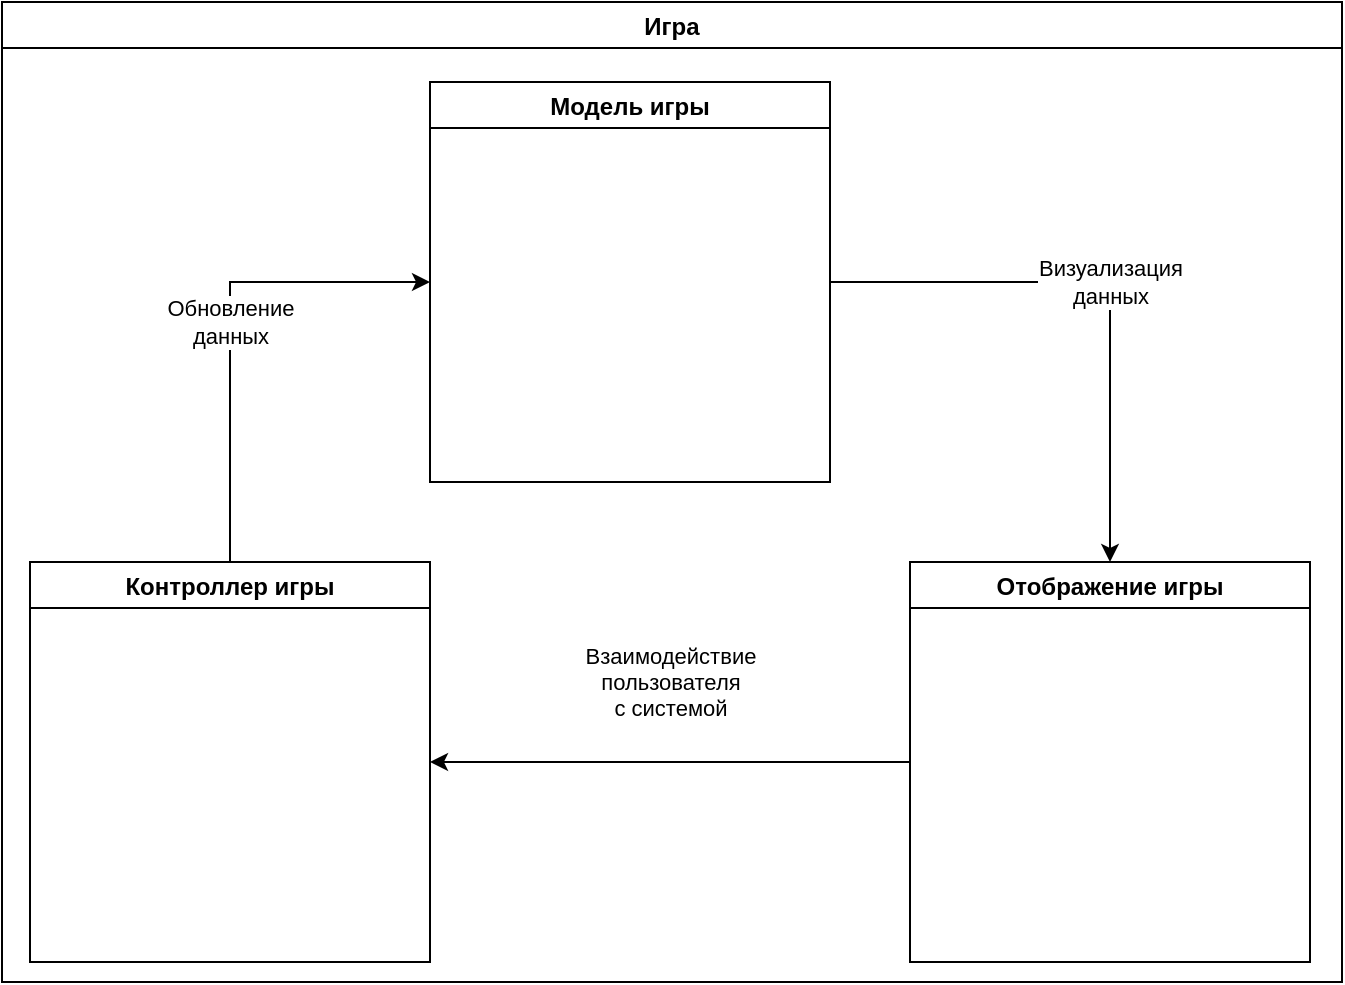 <mxfile version="15.4.1" type="device"><diagram id="w68toobEzr0YLZv159KT" name="Страница 1"><mxGraphModel dx="1102" dy="614" grid="1" gridSize="10" guides="1" tooltips="1" connect="1" arrows="1" fold="1" page="1" pageScale="1" pageWidth="827" pageHeight="1169" math="0" shadow="0"><root><mxCell id="0"/><mxCell id="1" parent="0"/><mxCell id="RfCisdQbDiYyyGhQoagk-7" value="Обновление&lt;br&gt;данных" style="edgeStyle=orthogonalEdgeStyle;rounded=0;orthogonalLoop=1;jettySize=auto;html=1;exitX=0.5;exitY=0;exitDx=0;exitDy=0;entryX=0;entryY=0.5;entryDx=0;entryDy=0;" parent="1" source="RfCisdQbDiYyyGhQoagk-1" target="RfCisdQbDiYyyGhQoagk-3" edge="1"><mxGeometry relative="1" as="geometry"/></mxCell><mxCell id="RfCisdQbDiYyyGhQoagk-1" value="Контроллер игры" style="swimlane;" parent="1" vertex="1"><mxGeometry x="94" y="320" width="200" height="200" as="geometry"/></mxCell><mxCell id="RfCisdQbDiYyyGhQoagk-9" value="Взаимодействие&lt;br&gt;пользователя&lt;br&gt;с системой" style="edgeStyle=orthogonalEdgeStyle;rounded=0;orthogonalLoop=1;jettySize=auto;html=1;exitX=0;exitY=0.5;exitDx=0;exitDy=0;entryX=1;entryY=0.5;entryDx=0;entryDy=0;" parent="1" source="RfCisdQbDiYyyGhQoagk-2" target="RfCisdQbDiYyyGhQoagk-1" edge="1"><mxGeometry y="-40" relative="1" as="geometry"><mxPoint as="offset"/></mxGeometry></mxCell><mxCell id="RfCisdQbDiYyyGhQoagk-2" value="Отображение игры" style="swimlane;" parent="1" vertex="1"><mxGeometry x="534" y="320" width="200" height="200" as="geometry"/></mxCell><mxCell id="RfCisdQbDiYyyGhQoagk-8" value="Визуализация&lt;br&gt;данных" style="edgeStyle=orthogonalEdgeStyle;rounded=0;orthogonalLoop=1;jettySize=auto;html=1;exitX=1;exitY=0.5;exitDx=0;exitDy=0;entryX=0.5;entryY=0;entryDx=0;entryDy=0;" parent="1" source="RfCisdQbDiYyyGhQoagk-3" target="RfCisdQbDiYyyGhQoagk-2" edge="1"><mxGeometry relative="1" as="geometry"/></mxCell><mxCell id="RfCisdQbDiYyyGhQoagk-3" value="Модель игры" style="swimlane;" parent="1" vertex="1"><mxGeometry x="294" y="80" width="200" height="200" as="geometry"/></mxCell><mxCell id="RfCisdQbDiYyyGhQoagk-10" value="Игра" style="swimlane;" parent="1" vertex="1"><mxGeometry x="80" y="40" width="670" height="490" as="geometry"/></mxCell></root></mxGraphModel></diagram></mxfile>